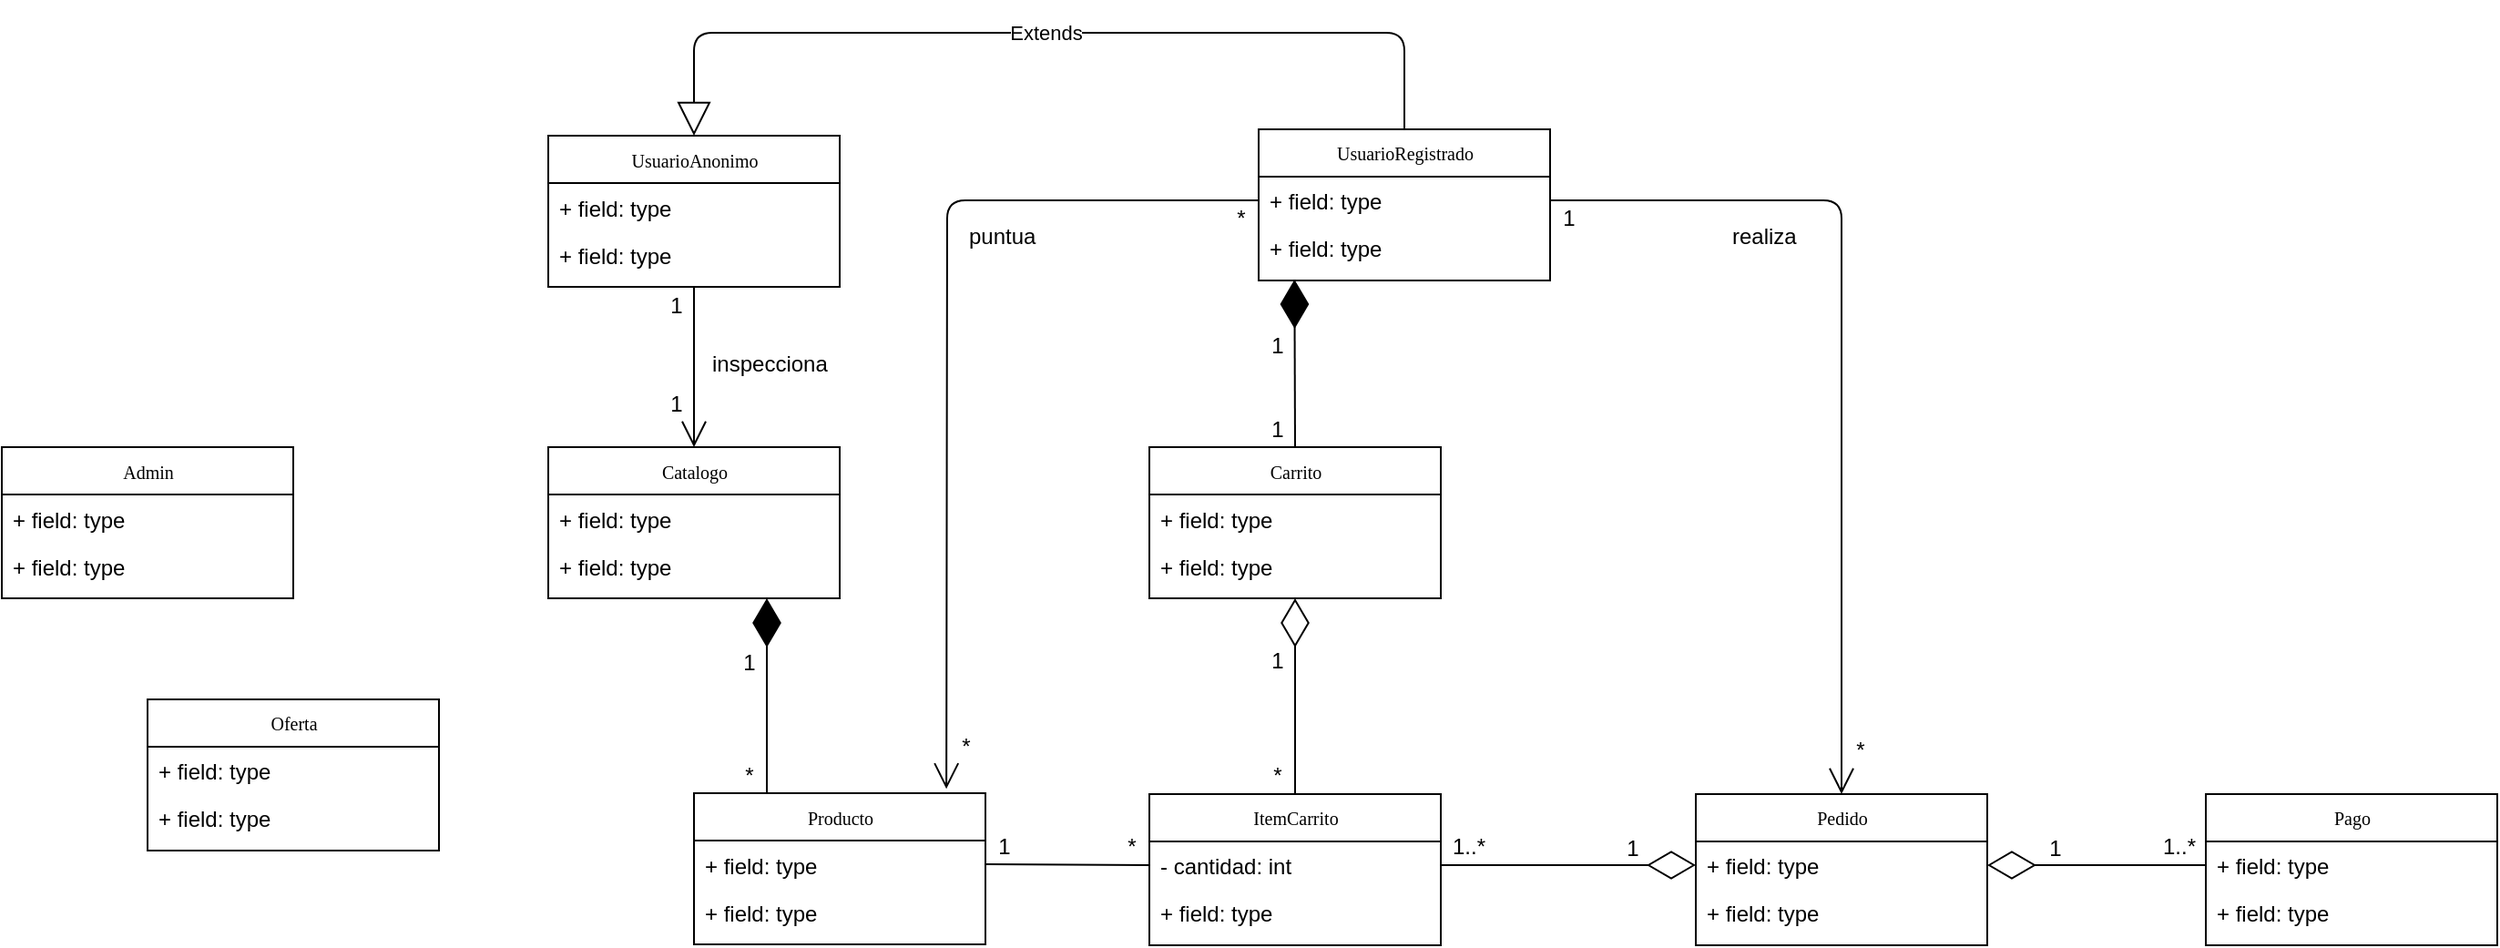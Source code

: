 <mxfile version="11.3.2" type="device" pages="1"><diagram name="Page-1" id="c4acf3e9-155e-7222-9cf6-157b1a14988f"><mxGraphModel dx="1590" dy="858" grid="1" gridSize="10" guides="1" tooltips="1" connect="1" arrows="1" fold="1" page="1" pageScale="1" pageWidth="850" pageHeight="1100" background="#ffffff" math="0" shadow="0"><root><mxCell id="0"/><mxCell id="1" parent="0"/><mxCell id="fxx0igBGm_GdEvyKe-AB-2" value="UsuarioRegistrado" style="swimlane;html=1;fontStyle=0;childLayout=stackLayout;horizontal=1;startSize=26;fillColor=none;horizontalStack=0;resizeParent=1;resizeLast=0;collapsible=1;marginBottom=0;swimlaneFillColor=#ffffff;rounded=0;shadow=0;comic=0;labelBackgroundColor=none;strokeColor=#000000;strokeWidth=1;fontFamily=Verdana;fontSize=10;fontColor=#000000;align=center;" vertex="1" parent="1"><mxGeometry x="1490" y="133" width="160" height="83" as="geometry"><mxRectangle x="935" y="250" width="120" height="26" as="alternateBounds"/></mxGeometry></mxCell><mxCell id="fxx0igBGm_GdEvyKe-AB-3" value="+ field: type" style="text;html=1;strokeColor=none;fillColor=none;align=left;verticalAlign=top;spacingLeft=4;spacingRight=4;whiteSpace=wrap;overflow=hidden;rotatable=0;points=[[0,0.5],[1,0.5]];portConstraint=eastwest;" vertex="1" parent="fxx0igBGm_GdEvyKe-AB-2"><mxGeometry y="26" width="160" height="26" as="geometry"/></mxCell><mxCell id="fxx0igBGm_GdEvyKe-AB-4" value="+ field: type" style="text;html=1;strokeColor=none;fillColor=none;align=left;verticalAlign=top;spacingLeft=4;spacingRight=4;whiteSpace=wrap;overflow=hidden;rotatable=0;points=[[0,0.5],[1,0.5]];portConstraint=eastwest;" vertex="1" parent="fxx0igBGm_GdEvyKe-AB-2"><mxGeometry y="52" width="160" height="26" as="geometry"/></mxCell><mxCell id="fxx0igBGm_GdEvyKe-AB-29" value="UsuarioAnonimo" style="swimlane;html=1;fontStyle=0;childLayout=stackLayout;horizontal=1;startSize=26;fillColor=none;horizontalStack=0;resizeParent=1;resizeLast=0;collapsible=1;marginBottom=0;swimlaneFillColor=#ffffff;rounded=0;shadow=0;comic=0;labelBackgroundColor=none;strokeColor=#000000;strokeWidth=1;fontFamily=Verdana;fontSize=10;fontColor=#000000;align=center;" vertex="1" parent="1"><mxGeometry x="1100" y="136.5" width="160" height="83" as="geometry"><mxRectangle x="935" y="250" width="120" height="26" as="alternateBounds"/></mxGeometry></mxCell><mxCell id="fxx0igBGm_GdEvyKe-AB-30" value="+ field: type" style="text;html=1;strokeColor=none;fillColor=none;align=left;verticalAlign=top;spacingLeft=4;spacingRight=4;whiteSpace=wrap;overflow=hidden;rotatable=0;points=[[0,0.5],[1,0.5]];portConstraint=eastwest;" vertex="1" parent="fxx0igBGm_GdEvyKe-AB-29"><mxGeometry y="26" width="160" height="26" as="geometry"/></mxCell><mxCell id="fxx0igBGm_GdEvyKe-AB-31" value="+ field: type" style="text;html=1;strokeColor=none;fillColor=none;align=left;verticalAlign=top;spacingLeft=4;spacingRight=4;whiteSpace=wrap;overflow=hidden;rotatable=0;points=[[0,0.5],[1,0.5]];portConstraint=eastwest;" vertex="1" parent="fxx0igBGm_GdEvyKe-AB-29"><mxGeometry y="52" width="160" height="26" as="geometry"/></mxCell><mxCell id="fxx0igBGm_GdEvyKe-AB-33" value="Admin" style="swimlane;html=1;fontStyle=0;childLayout=stackLayout;horizontal=1;startSize=26;fillColor=none;horizontalStack=0;resizeParent=1;resizeLast=0;collapsible=1;marginBottom=0;swimlaneFillColor=#ffffff;rounded=0;shadow=0;comic=0;labelBackgroundColor=none;strokeColor=#000000;strokeWidth=1;fontFamily=Verdana;fontSize=10;fontColor=#000000;align=center;" vertex="1" parent="1"><mxGeometry x="800" y="307.5" width="160" height="83" as="geometry"><mxRectangle x="935" y="250" width="120" height="26" as="alternateBounds"/></mxGeometry></mxCell><mxCell id="fxx0igBGm_GdEvyKe-AB-34" value="+ field: type" style="text;html=1;strokeColor=none;fillColor=none;align=left;verticalAlign=top;spacingLeft=4;spacingRight=4;whiteSpace=wrap;overflow=hidden;rotatable=0;points=[[0,0.5],[1,0.5]];portConstraint=eastwest;" vertex="1" parent="fxx0igBGm_GdEvyKe-AB-33"><mxGeometry y="26" width="160" height="26" as="geometry"/></mxCell><mxCell id="fxx0igBGm_GdEvyKe-AB-35" value="+ field: type" style="text;html=1;strokeColor=none;fillColor=none;align=left;verticalAlign=top;spacingLeft=4;spacingRight=4;whiteSpace=wrap;overflow=hidden;rotatable=0;points=[[0,0.5],[1,0.5]];portConstraint=eastwest;" vertex="1" parent="fxx0igBGm_GdEvyKe-AB-33"><mxGeometry y="52" width="160" height="26" as="geometry"/></mxCell><mxCell id="fxx0igBGm_GdEvyKe-AB-37" value="Producto" style="swimlane;html=1;fontStyle=0;childLayout=stackLayout;horizontal=1;startSize=26;fillColor=none;horizontalStack=0;resizeParent=1;resizeLast=0;collapsible=1;marginBottom=0;swimlaneFillColor=#ffffff;rounded=0;shadow=0;comic=0;labelBackgroundColor=none;strokeColor=#000000;strokeWidth=1;fontFamily=Verdana;fontSize=10;fontColor=#000000;align=center;" vertex="1" parent="1"><mxGeometry x="1180" y="497.5" width="160" height="83" as="geometry"><mxRectangle x="935" y="250" width="120" height="26" as="alternateBounds"/></mxGeometry></mxCell><mxCell id="fxx0igBGm_GdEvyKe-AB-38" value="+ field: type" style="text;html=1;strokeColor=none;fillColor=none;align=left;verticalAlign=top;spacingLeft=4;spacingRight=4;whiteSpace=wrap;overflow=hidden;rotatable=0;points=[[0,0.5],[1,0.5]];portConstraint=eastwest;" vertex="1" parent="fxx0igBGm_GdEvyKe-AB-37"><mxGeometry y="26" width="160" height="26" as="geometry"/></mxCell><mxCell id="fxx0igBGm_GdEvyKe-AB-39" value="+ field: type" style="text;html=1;strokeColor=none;fillColor=none;align=left;verticalAlign=top;spacingLeft=4;spacingRight=4;whiteSpace=wrap;overflow=hidden;rotatable=0;points=[[0,0.5],[1,0.5]];portConstraint=eastwest;" vertex="1" parent="fxx0igBGm_GdEvyKe-AB-37"><mxGeometry y="52" width="160" height="26" as="geometry"/></mxCell><mxCell id="fxx0igBGm_GdEvyKe-AB-41" value="Catalogo" style="swimlane;html=1;fontStyle=0;childLayout=stackLayout;horizontal=1;startSize=26;fillColor=none;horizontalStack=0;resizeParent=1;resizeLast=0;collapsible=1;marginBottom=0;swimlaneFillColor=#ffffff;rounded=0;shadow=0;comic=0;labelBackgroundColor=none;strokeColor=#000000;strokeWidth=1;fontFamily=Verdana;fontSize=10;fontColor=#000000;align=center;" vertex="1" parent="1"><mxGeometry x="1100" y="307.5" width="160" height="83" as="geometry"><mxRectangle x="935" y="250" width="120" height="26" as="alternateBounds"/></mxGeometry></mxCell><mxCell id="fxx0igBGm_GdEvyKe-AB-42" value="+ field: type" style="text;html=1;strokeColor=none;fillColor=none;align=left;verticalAlign=top;spacingLeft=4;spacingRight=4;whiteSpace=wrap;overflow=hidden;rotatable=0;points=[[0,0.5],[1,0.5]];portConstraint=eastwest;" vertex="1" parent="fxx0igBGm_GdEvyKe-AB-41"><mxGeometry y="26" width="160" height="26" as="geometry"/></mxCell><mxCell id="fxx0igBGm_GdEvyKe-AB-43" value="+ field: type" style="text;html=1;strokeColor=none;fillColor=none;align=left;verticalAlign=top;spacingLeft=4;spacingRight=4;whiteSpace=wrap;overflow=hidden;rotatable=0;points=[[0,0.5],[1,0.5]];portConstraint=eastwest;" vertex="1" parent="fxx0igBGm_GdEvyKe-AB-41"><mxGeometry y="52" width="160" height="26" as="geometry"/></mxCell><mxCell id="fxx0igBGm_GdEvyKe-AB-44" value="Pedido" style="swimlane;html=1;fontStyle=0;childLayout=stackLayout;horizontal=1;startSize=26;fillColor=none;horizontalStack=0;resizeParent=1;resizeLast=0;collapsible=1;marginBottom=0;swimlaneFillColor=#ffffff;rounded=0;shadow=0;comic=0;labelBackgroundColor=none;strokeColor=#000000;strokeWidth=1;fontFamily=Verdana;fontSize=10;fontColor=#000000;align=center;" vertex="1" parent="1"><mxGeometry x="1730" y="498" width="160" height="83" as="geometry"><mxRectangle x="935" y="250" width="120" height="26" as="alternateBounds"/></mxGeometry></mxCell><mxCell id="fxx0igBGm_GdEvyKe-AB-45" value="+ field: type" style="text;html=1;strokeColor=none;fillColor=none;align=left;verticalAlign=top;spacingLeft=4;spacingRight=4;whiteSpace=wrap;overflow=hidden;rotatable=0;points=[[0,0.5],[1,0.5]];portConstraint=eastwest;" vertex="1" parent="fxx0igBGm_GdEvyKe-AB-44"><mxGeometry y="26" width="160" height="26" as="geometry"/></mxCell><mxCell id="fxx0igBGm_GdEvyKe-AB-46" value="+ field: type" style="text;html=1;strokeColor=none;fillColor=none;align=left;verticalAlign=top;spacingLeft=4;spacingRight=4;whiteSpace=wrap;overflow=hidden;rotatable=0;points=[[0,0.5],[1,0.5]];portConstraint=eastwest;" vertex="1" parent="fxx0igBGm_GdEvyKe-AB-44"><mxGeometry y="52" width="160" height="26" as="geometry"/></mxCell><mxCell id="fxx0igBGm_GdEvyKe-AB-47" value="Carrito" style="swimlane;html=1;fontStyle=0;childLayout=stackLayout;horizontal=1;startSize=26;fillColor=none;horizontalStack=0;resizeParent=1;resizeLast=0;collapsible=1;marginBottom=0;swimlaneFillColor=#ffffff;rounded=0;shadow=0;comic=0;labelBackgroundColor=none;strokeColor=#000000;strokeWidth=1;fontFamily=Verdana;fontSize=10;fontColor=#000000;align=center;" vertex="1" parent="1"><mxGeometry x="1430" y="307.5" width="160" height="83" as="geometry"><mxRectangle x="935" y="250" width="120" height="26" as="alternateBounds"/></mxGeometry></mxCell><mxCell id="fxx0igBGm_GdEvyKe-AB-48" value="+ field: type" style="text;html=1;strokeColor=none;fillColor=none;align=left;verticalAlign=top;spacingLeft=4;spacingRight=4;whiteSpace=wrap;overflow=hidden;rotatable=0;points=[[0,0.5],[1,0.5]];portConstraint=eastwest;" vertex="1" parent="fxx0igBGm_GdEvyKe-AB-47"><mxGeometry y="26" width="160" height="26" as="geometry"/></mxCell><mxCell id="fxx0igBGm_GdEvyKe-AB-49" value="+ field: type" style="text;html=1;strokeColor=none;fillColor=none;align=left;verticalAlign=top;spacingLeft=4;spacingRight=4;whiteSpace=wrap;overflow=hidden;rotatable=0;points=[[0,0.5],[1,0.5]];portConstraint=eastwest;" vertex="1" parent="fxx0igBGm_GdEvyKe-AB-47"><mxGeometry y="52" width="160" height="26" as="geometry"/></mxCell><mxCell id="fxx0igBGm_GdEvyKe-AB-50" value="Pago" style="swimlane;html=1;fontStyle=0;childLayout=stackLayout;horizontal=1;startSize=26;fillColor=none;horizontalStack=0;resizeParent=1;resizeLast=0;collapsible=1;marginBottom=0;swimlaneFillColor=#ffffff;rounded=0;shadow=0;comic=0;labelBackgroundColor=none;strokeColor=#000000;strokeWidth=1;fontFamily=Verdana;fontSize=10;fontColor=#000000;align=center;" vertex="1" parent="1"><mxGeometry x="2010" y="498" width="160" height="83" as="geometry"><mxRectangle x="935" y="250" width="120" height="26" as="alternateBounds"/></mxGeometry></mxCell><mxCell id="fxx0igBGm_GdEvyKe-AB-51" value="+ field: type" style="text;html=1;strokeColor=none;fillColor=none;align=left;verticalAlign=top;spacingLeft=4;spacingRight=4;whiteSpace=wrap;overflow=hidden;rotatable=0;points=[[0,0.5],[1,0.5]];portConstraint=eastwest;" vertex="1" parent="fxx0igBGm_GdEvyKe-AB-50"><mxGeometry y="26" width="160" height="26" as="geometry"/></mxCell><mxCell id="fxx0igBGm_GdEvyKe-AB-52" value="+ field: type" style="text;html=1;strokeColor=none;fillColor=none;align=left;verticalAlign=top;spacingLeft=4;spacingRight=4;whiteSpace=wrap;overflow=hidden;rotatable=0;points=[[0,0.5],[1,0.5]];portConstraint=eastwest;" vertex="1" parent="fxx0igBGm_GdEvyKe-AB-50"><mxGeometry y="52" width="160" height="26" as="geometry"/></mxCell><mxCell id="fxx0igBGm_GdEvyKe-AB-53" value="Oferta" style="swimlane;html=1;fontStyle=0;childLayout=stackLayout;horizontal=1;startSize=26;fillColor=none;horizontalStack=0;resizeParent=1;resizeLast=0;collapsible=1;marginBottom=0;swimlaneFillColor=#ffffff;rounded=0;shadow=0;comic=0;labelBackgroundColor=none;strokeColor=#000000;strokeWidth=1;fontFamily=Verdana;fontSize=10;fontColor=#000000;align=center;" vertex="1" parent="1"><mxGeometry x="880" y="446" width="160" height="83" as="geometry"><mxRectangle x="935" y="250" width="120" height="26" as="alternateBounds"/></mxGeometry></mxCell><mxCell id="fxx0igBGm_GdEvyKe-AB-54" value="+ field: type" style="text;html=1;strokeColor=none;fillColor=none;align=left;verticalAlign=top;spacingLeft=4;spacingRight=4;whiteSpace=wrap;overflow=hidden;rotatable=0;points=[[0,0.5],[1,0.5]];portConstraint=eastwest;" vertex="1" parent="fxx0igBGm_GdEvyKe-AB-53"><mxGeometry y="26" width="160" height="26" as="geometry"/></mxCell><mxCell id="fxx0igBGm_GdEvyKe-AB-55" value="+ field: type" style="text;html=1;strokeColor=none;fillColor=none;align=left;verticalAlign=top;spacingLeft=4;spacingRight=4;whiteSpace=wrap;overflow=hidden;rotatable=0;points=[[0,0.5],[1,0.5]];portConstraint=eastwest;" vertex="1" parent="fxx0igBGm_GdEvyKe-AB-53"><mxGeometry y="52" width="160" height="26" as="geometry"/></mxCell><mxCell id="fxx0igBGm_GdEvyKe-AB-57" value="ItemCarrito" style="swimlane;html=1;fontStyle=0;childLayout=stackLayout;horizontal=1;startSize=26;fillColor=none;horizontalStack=0;resizeParent=1;resizeLast=0;collapsible=1;marginBottom=0;swimlaneFillColor=#ffffff;rounded=0;shadow=0;comic=0;labelBackgroundColor=none;strokeColor=#000000;strokeWidth=1;fontFamily=Verdana;fontSize=10;fontColor=#000000;align=center;" vertex="1" parent="1"><mxGeometry x="1430" y="498" width="160" height="83" as="geometry"><mxRectangle x="935" y="250" width="120" height="26" as="alternateBounds"/></mxGeometry></mxCell><mxCell id="fxx0igBGm_GdEvyKe-AB-58" value="- cantidad: int" style="text;html=1;strokeColor=none;fillColor=none;align=left;verticalAlign=top;spacingLeft=4;spacingRight=4;whiteSpace=wrap;overflow=hidden;rotatable=0;points=[[0,0.5],[1,0.5]];portConstraint=eastwest;" vertex="1" parent="fxx0igBGm_GdEvyKe-AB-57"><mxGeometry y="26" width="160" height="26" as="geometry"/></mxCell><mxCell id="fxx0igBGm_GdEvyKe-AB-59" value="+ field: type" style="text;html=1;strokeColor=none;fillColor=none;align=left;verticalAlign=top;spacingLeft=4;spacingRight=4;whiteSpace=wrap;overflow=hidden;rotatable=0;points=[[0,0.5],[1,0.5]];portConstraint=eastwest;" vertex="1" parent="fxx0igBGm_GdEvyKe-AB-57"><mxGeometry y="52" width="160" height="26" as="geometry"/></mxCell><mxCell id="fxx0igBGm_GdEvyKe-AB-65" value="" style="endArrow=diamondThin;endFill=1;endSize=24;html=1;entryX=0.123;entryY=1.174;entryDx=0;entryDy=0;exitX=0.5;exitY=0;exitDx=0;exitDy=0;entryPerimeter=0;" edge="1" parent="1" source="fxx0igBGm_GdEvyKe-AB-47" target="fxx0igBGm_GdEvyKe-AB-4"><mxGeometry width="160" relative="1" as="geometry"><mxPoint x="1360" y="240" as="sourcePoint"/><mxPoint x="1520" y="240" as="targetPoint"/></mxGeometry></mxCell><mxCell id="fxx0igBGm_GdEvyKe-AB-66" value="1" style="text;html=1;resizable=0;autosize=1;align=center;verticalAlign=middle;points=[];fillColor=none;strokeColor=none;rounded=0;" vertex="1" parent="1"><mxGeometry x="1490" y="241.5" width="20" height="20" as="geometry"/></mxCell><mxCell id="fxx0igBGm_GdEvyKe-AB-67" value="1" style="text;html=1;resizable=0;autosize=1;align=center;verticalAlign=middle;points=[];fillColor=none;strokeColor=none;rounded=0;" vertex="1" parent="1"><mxGeometry x="1490" y="287.5" width="20" height="20" as="geometry"/></mxCell><mxCell id="fxx0igBGm_GdEvyKe-AB-75" value="" style="endArrow=diamondThin;endFill=0;endSize=24;html=1;entryX=0.5;entryY=1;entryDx=0;entryDy=0;exitX=0.5;exitY=0;exitDx=0;exitDy=0;" edge="1" parent="1" source="fxx0igBGm_GdEvyKe-AB-57" target="fxx0igBGm_GdEvyKe-AB-47"><mxGeometry width="160" relative="1" as="geometry"><mxPoint x="1270" y="600" as="sourcePoint"/><mxPoint x="1430" y="600" as="targetPoint"/></mxGeometry></mxCell><mxCell id="fxx0igBGm_GdEvyKe-AB-76" value="1" style="text;html=1;resizable=0;autosize=1;align=center;verticalAlign=middle;points=[];fillColor=none;strokeColor=none;rounded=0;" vertex="1" parent="1"><mxGeometry x="1490" y="414.5" width="20" height="20" as="geometry"/></mxCell><mxCell id="fxx0igBGm_GdEvyKe-AB-77" value="&lt;div&gt;*&lt;/div&gt;" style="text;html=1;resizable=0;autosize=1;align=center;verticalAlign=middle;points=[];fillColor=none;strokeColor=none;rounded=0;" vertex="1" parent="1"><mxGeometry x="1490" y="477.5" width="20" height="20" as="geometry"/></mxCell><mxCell id="fxx0igBGm_GdEvyKe-AB-79" value="" style="endArrow=diamondThin;endFill=0;endSize=24;html=1;exitX=1;exitY=0.5;exitDx=0;exitDy=0;entryX=0;entryY=0.5;entryDx=0;entryDy=0;" edge="1" parent="1" source="fxx0igBGm_GdEvyKe-AB-58" target="fxx0igBGm_GdEvyKe-AB-45"><mxGeometry width="160" relative="1" as="geometry"><mxPoint x="1520" y="508" as="sourcePoint"/><mxPoint x="1650" y="610" as="targetPoint"/></mxGeometry></mxCell><mxCell id="fxx0igBGm_GdEvyKe-AB-80" value="1" style="text;html=1;resizable=0;autosize=1;align=center;verticalAlign=middle;points=[];fillColor=none;strokeColor=none;rounded=0;" vertex="1" parent="1"><mxGeometry x="1685" y="517.5" width="20" height="20" as="geometry"/></mxCell><mxCell id="fxx0igBGm_GdEvyKe-AB-81" value="1..*" style="text;html=1;resizable=0;autosize=1;align=center;verticalAlign=middle;points=[];fillColor=none;strokeColor=none;rounded=0;" vertex="1" parent="1"><mxGeometry x="1590" y="516.5" width="30" height="20" as="geometry"/></mxCell><mxCell id="fxx0igBGm_GdEvyKe-AB-84" value="realiza" style="text;html=1;resizable=0;points=[];autosize=1;align=left;verticalAlign=top;spacingTop=-4;" vertex="1" parent="1"><mxGeometry x="1748" y="182" width="50" height="20" as="geometry"/></mxCell><mxCell id="fxx0igBGm_GdEvyKe-AB-85" value="1" style="text;html=1;resizable=0;autosize=1;align=center;verticalAlign=middle;points=[];fillColor=none;strokeColor=none;rounded=0;" vertex="1" parent="1"><mxGeometry x="1650" y="171.5" width="20" height="20" as="geometry"/></mxCell><mxCell id="fxx0igBGm_GdEvyKe-AB-86" value="&lt;div&gt;*&lt;/div&gt;" style="text;html=1;resizable=0;autosize=1;align=center;verticalAlign=middle;points=[];fillColor=none;strokeColor=none;rounded=0;" vertex="1" parent="1"><mxGeometry x="1810" y="463.5" width="20" height="20" as="geometry"/></mxCell><mxCell id="fxx0igBGm_GdEvyKe-AB-87" value="" style="endArrow=diamondThin;endFill=0;endSize=24;html=1;exitX=0;exitY=0.5;exitDx=0;exitDy=0;entryX=1;entryY=0.5;entryDx=0;entryDy=0;" edge="1" parent="1" source="fxx0igBGm_GdEvyKe-AB-51" target="fxx0igBGm_GdEvyKe-AB-45"><mxGeometry width="160" relative="1" as="geometry"><mxPoint x="1600" y="547" as="sourcePoint"/><mxPoint x="1740" y="547" as="targetPoint"/></mxGeometry></mxCell><mxCell id="fxx0igBGm_GdEvyKe-AB-88" value="1" style="text;html=1;resizable=0;autosize=1;align=center;verticalAlign=middle;points=[];fillColor=none;strokeColor=none;rounded=0;" vertex="1" parent="1"><mxGeometry x="1917" y="517.5" width="20" height="20" as="geometry"/></mxCell><mxCell id="fxx0igBGm_GdEvyKe-AB-89" value="1..*" style="text;html=1;resizable=0;autosize=1;align=center;verticalAlign=middle;points=[];fillColor=none;strokeColor=none;rounded=0;" vertex="1" parent="1"><mxGeometry x="1980" y="516.5" width="30" height="20" as="geometry"/></mxCell><mxCell id="fxx0igBGm_GdEvyKe-AB-91" value="" style="endArrow=none;html=1;entryX=0;entryY=0.5;entryDx=0;entryDy=0;exitX=1;exitY=0.5;exitDx=0;exitDy=0;" edge="1" parent="1" source="fxx0igBGm_GdEvyKe-AB-38" target="fxx0igBGm_GdEvyKe-AB-58"><mxGeometry width="50" height="50" relative="1" as="geometry"><mxPoint x="880" y="650" as="sourcePoint"/><mxPoint x="930" y="600" as="targetPoint"/></mxGeometry></mxCell><mxCell id="fxx0igBGm_GdEvyKe-AB-92" value="1" style="text;html=1;resizable=0;autosize=1;align=center;verticalAlign=middle;points=[];fillColor=none;strokeColor=none;rounded=0;" vertex="1" parent="1"><mxGeometry x="1340" y="516.5" width="20" height="20" as="geometry"/></mxCell><mxCell id="fxx0igBGm_GdEvyKe-AB-93" value="&lt;div&gt;*&lt;/div&gt;" style="text;html=1;resizable=0;autosize=1;align=center;verticalAlign=middle;points=[];fillColor=none;strokeColor=none;rounded=0;" vertex="1" parent="1"><mxGeometry x="1410" y="516.5" width="20" height="20" as="geometry"/></mxCell><mxCell id="fxx0igBGm_GdEvyKe-AB-95" value="" style="endArrow=diamondThin;endFill=1;endSize=24;html=1;exitX=0.25;exitY=0;exitDx=0;exitDy=0;entryX=0.75;entryY=1;entryDx=0;entryDy=0;" edge="1" parent="1" source="fxx0igBGm_GdEvyKe-AB-37" target="fxx0igBGm_GdEvyKe-AB-41"><mxGeometry width="160" relative="1" as="geometry"><mxPoint x="1520" y="317.5" as="sourcePoint"/><mxPoint x="1220" y="391" as="targetPoint"/></mxGeometry></mxCell><mxCell id="fxx0igBGm_GdEvyKe-AB-96" value="1" style="text;html=1;resizable=0;autosize=1;align=center;verticalAlign=middle;points=[];fillColor=none;strokeColor=none;rounded=0;" vertex="1" parent="1"><mxGeometry x="1200" y="415.5" width="20" height="20" as="geometry"/></mxCell><mxCell id="fxx0igBGm_GdEvyKe-AB-97" value="&lt;div&gt;*&lt;/div&gt;" style="text;html=1;resizable=0;autosize=1;align=center;verticalAlign=middle;points=[];fillColor=none;strokeColor=none;rounded=0;" vertex="1" parent="1"><mxGeometry x="1200" y="477.5" width="20" height="20" as="geometry"/></mxCell><mxCell id="fxx0igBGm_GdEvyKe-AB-99" value="1" style="text;html=1;resizable=0;autosize=1;align=center;verticalAlign=middle;points=[];fillColor=none;strokeColor=none;rounded=0;" vertex="1" parent="1"><mxGeometry x="1160" y="219.5" width="20" height="20" as="geometry"/></mxCell><mxCell id="fxx0igBGm_GdEvyKe-AB-100" value="1" style="text;html=1;resizable=0;autosize=1;align=center;verticalAlign=middle;points=[];fillColor=none;strokeColor=none;rounded=0;" vertex="1" parent="1"><mxGeometry x="1160" y="273.5" width="20" height="20" as="geometry"/></mxCell><mxCell id="fxx0igBGm_GdEvyKe-AB-101" value="inspecciona" style="text;html=1;resizable=0;points=[];autosize=1;align=left;verticalAlign=top;spacingTop=-4;" vertex="1" parent="1"><mxGeometry x="1188" y="252" width="80" height="20" as="geometry"/></mxCell><mxCell id="fxx0igBGm_GdEvyKe-AB-102" value="" style="endArrow=open;endFill=1;endSize=12;html=1;entryX=0.5;entryY=0;entryDx=0;entryDy=0;exitX=0.5;exitY=1;exitDx=0;exitDy=0;" edge="1" parent="1" source="fxx0igBGm_GdEvyKe-AB-29" target="fxx0igBGm_GdEvyKe-AB-41"><mxGeometry width="160" relative="1" as="geometry"><mxPoint x="1210" y="230" as="sourcePoint"/><mxPoint x="1040" y="600" as="targetPoint"/></mxGeometry></mxCell><mxCell id="fxx0igBGm_GdEvyKe-AB-103" value="" style="endArrow=open;endFill=1;endSize=12;html=1;entryX=0.5;entryY=0;entryDx=0;entryDy=0;exitX=1;exitY=0.5;exitDx=0;exitDy=0;" edge="1" parent="1" source="fxx0igBGm_GdEvyKe-AB-3" target="fxx0igBGm_GdEvyKe-AB-44"><mxGeometry width="160" relative="1" as="geometry"><mxPoint x="1210" y="229.5" as="sourcePoint"/><mxPoint x="1210" y="317.5" as="targetPoint"/><Array as="points"><mxPoint x="1810" y="172"/></Array></mxGeometry></mxCell><mxCell id="fxx0igBGm_GdEvyKe-AB-108" value="Extends" style="endArrow=block;endSize=16;endFill=0;html=1;exitX=0.5;exitY=0;exitDx=0;exitDy=0;entryX=0.5;entryY=0;entryDx=0;entryDy=0;" edge="1" parent="1" source="fxx0igBGm_GdEvyKe-AB-2" target="fxx0igBGm_GdEvyKe-AB-29"><mxGeometry width="160" relative="1" as="geometry"><mxPoint x="880" y="600" as="sourcePoint"/><mxPoint x="1040" y="600" as="targetPoint"/><Array as="points"><mxPoint x="1570" y="80"/><mxPoint x="1180" y="80"/></Array></mxGeometry></mxCell><mxCell id="fxx0igBGm_GdEvyKe-AB-109" value="" style="endArrow=open;endFill=1;endSize=12;html=1;exitX=0;exitY=0.5;exitDx=0;exitDy=0;entryX=0.866;entryY=-0.028;entryDx=0;entryDy=0;entryPerimeter=0;" edge="1" parent="1" source="fxx0igBGm_GdEvyKe-AB-3" target="fxx0igBGm_GdEvyKe-AB-37"><mxGeometry width="160" relative="1" as="geometry"><mxPoint x="880" y="600" as="sourcePoint"/><mxPoint x="1040" y="600" as="targetPoint"/><Array as="points"><mxPoint x="1319" y="172"/></Array></mxGeometry></mxCell><mxCell id="fxx0igBGm_GdEvyKe-AB-111" value="puntua" style="text;html=1;resizable=0;points=[];autosize=1;align=left;verticalAlign=top;spacingTop=-4;" vertex="1" parent="1"><mxGeometry x="1329" y="182" width="50" height="20" as="geometry"/></mxCell><mxCell id="fxx0igBGm_GdEvyKe-AB-112" value="*" style="text;html=1;resizable=0;autosize=1;align=center;verticalAlign=middle;points=[];fillColor=none;strokeColor=none;rounded=0;" vertex="1" parent="1"><mxGeometry x="1470" y="171.5" width="20" height="20" as="geometry"/></mxCell><mxCell id="fxx0igBGm_GdEvyKe-AB-113" value="&lt;div&gt;*&lt;/div&gt;" style="text;html=1;resizable=0;autosize=1;align=center;verticalAlign=middle;points=[];fillColor=none;strokeColor=none;rounded=0;" vertex="1" parent="1"><mxGeometry x="1319" y="461.5" width="20" height="20" as="geometry"/></mxCell></root></mxGraphModel></diagram></mxfile>